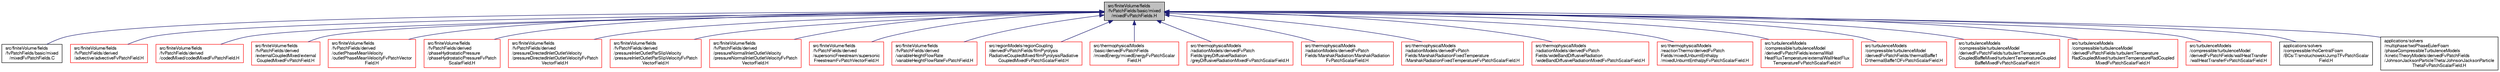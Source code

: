 digraph "src/finiteVolume/fields/fvPatchFields/basic/mixed/mixedFvPatchFields.H"
{
  bgcolor="transparent";
  edge [fontname="FreeSans",fontsize="10",labelfontname="FreeSans",labelfontsize="10"];
  node [fontname="FreeSans",fontsize="10",shape=record];
  Node188 [label="src/finiteVolume/fields\l/fvPatchFields/basic/mixed\l/mixedFvPatchFields.H",height=0.2,width=0.4,color="black", fillcolor="grey75", style="filled", fontcolor="black"];
  Node188 -> Node189 [dir="back",color="midnightblue",fontsize="10",style="solid",fontname="FreeSans"];
  Node189 [label="src/finiteVolume/fields\l/fvPatchFields/basic/mixed\l/mixedFvPatchFields.C",height=0.2,width=0.4,color="black",URL="$a01496.html"];
  Node188 -> Node190 [dir="back",color="midnightblue",fontsize="10",style="solid",fontname="FreeSans"];
  Node190 [label="src/finiteVolume/fields\l/fvPatchFields/derived\l/advective/advectiveFvPatchField.H",height=0.2,width=0.4,color="red",URL="$a01775.html"];
  Node188 -> Node198 [dir="back",color="midnightblue",fontsize="10",style="solid",fontname="FreeSans"];
  Node198 [label="src/finiteVolume/fields\l/fvPatchFields/derived\l/codedMixed/codedMixedFvPatchField.H",height=0.2,width=0.4,color="red",URL="$a01805.html"];
  Node188 -> Node202 [dir="back",color="midnightblue",fontsize="10",style="solid",fontname="FreeSans"];
  Node202 [label="src/finiteVolume/fields\l/fvPatchFields/derived\l/externalCoupledMixed/external\lCoupledMixedFvPatchField.H",height=0.2,width=0.4,color="red",URL="$a01826.html"];
  Node188 -> Node208 [dir="back",color="midnightblue",fontsize="10",style="solid",fontname="FreeSans"];
  Node208 [label="src/finiteVolume/fields\l/fvPatchFields/derived\l/outletPhaseMeanVelocity\l/outletPhaseMeanVelocityFvPatchVector\lField.H",height=0.2,width=0.4,color="red",URL="$a02141.html"];
  Node188 -> Node210 [dir="back",color="midnightblue",fontsize="10",style="solid",fontname="FreeSans"];
  Node210 [label="src/finiteVolume/fields\l/fvPatchFields/derived\l/phaseHydrostaticPressure\l/phaseHydrostaticPressureFvPatch\lScalarField.H",height=0.2,width=0.4,color="red",URL="$a02162.html"];
  Node188 -> Node212 [dir="back",color="midnightblue",fontsize="10",style="solid",fontname="FreeSans"];
  Node212 [label="src/finiteVolume/fields\l/fvPatchFields/derived\l/pressureDirectedInletOutletVelocity\l/pressureDirectedInletOutletVelocityFvPatch\lVectorField.H",height=0.2,width=0.4,color="red",URL="$a02168.html"];
  Node188 -> Node214 [dir="back",color="midnightblue",fontsize="10",style="solid",fontname="FreeSans"];
  Node214 [label="src/finiteVolume/fields\l/fvPatchFields/derived\l/pressureInletOutletParSlipVelocity\l/pressureInletOutletParSlipVelocityFvPatch\lVectorField.H",height=0.2,width=0.4,color="red",URL="$a02180.html"];
  Node188 -> Node216 [dir="back",color="midnightblue",fontsize="10",style="solid",fontname="FreeSans"];
  Node216 [label="src/finiteVolume/fields\l/fvPatchFields/derived\l/pressureNormalInletOutletVelocity\l/pressureNormalInletOutletVelocityFvPatch\lVectorField.H",height=0.2,width=0.4,color="red",URL="$a02204.html"];
  Node188 -> Node218 [dir="back",color="midnightblue",fontsize="10",style="solid",fontname="FreeSans"];
  Node218 [label="src/finiteVolume/fields\l/fvPatchFields/derived\l/supersonicFreestream/supersonic\lFreestreamFvPatchVectorField.H",height=0.2,width=0.4,color="red",URL="$a02249.html"];
  Node188 -> Node220 [dir="back",color="midnightblue",fontsize="10",style="solid",fontname="FreeSans"];
  Node220 [label="src/finiteVolume/fields\l/fvPatchFields/derived\l/variableHeightFlowRate\l/variableHeightFlowRateFvPatchField.H",height=0.2,width=0.4,color="red",URL="$a02423.html"];
  Node188 -> Node222 [dir="back",color="midnightblue",fontsize="10",style="solid",fontname="FreeSans"];
  Node222 [label="src/regionModels/regionCoupling\l/derivedFvPatchFields/filmPyrolysis\lRadiativeCoupledMixed/filmPyrolysisRadiative\lCoupledMixedFvPatchScalarField.H",height=0.2,width=0.4,color="red",URL="$a14063.html"];
  Node188 -> Node224 [dir="back",color="midnightblue",fontsize="10",style="solid",fontname="FreeSans"];
  Node224 [label="src/thermophysicalModels\l/basic/derivedFvPatchFields\l/mixedEnergy/mixedEnergyFvPatchScalar\lField.H",height=0.2,width=0.4,color="red",URL="$a15422.html"];
  Node188 -> Node228 [dir="back",color="midnightblue",fontsize="10",style="solid",fontname="FreeSans"];
  Node228 [label="src/thermophysicalModels\l/radiationModels/derivedFvPatch\lFields/greyDiffusiveRadiation\l/greyDiffusiveRadiationMixedFvPatchScalarField.H",height=0.2,width=0.4,color="red",URL="$a15917.html"];
  Node188 -> Node230 [dir="back",color="midnightblue",fontsize="10",style="solid",fontname="FreeSans"];
  Node230 [label="src/thermophysicalModels\l/radiationModels/derivedFvPatch\lFields/MarshakRadiation/MarshakRadiation\lFvPatchScalarField.H",height=0.2,width=0.4,color="red",URL="$a15929.html"];
  Node188 -> Node232 [dir="back",color="midnightblue",fontsize="10",style="solid",fontname="FreeSans"];
  Node232 [label="src/thermophysicalModels\l/radiationModels/derivedFvPatch\lFields/MarshakRadiationFixedTemperature\l/MarshakRadiationFixedTemperatureFvPatchScalarField.H",height=0.2,width=0.4,color="red",URL="$a15935.html"];
  Node188 -> Node234 [dir="back",color="midnightblue",fontsize="10",style="solid",fontname="FreeSans"];
  Node234 [label="src/thermophysicalModels\l/radiationModels/derivedFvPatch\lFields/wideBandDiffusiveRadiation\l/wideBandDiffusiveRadiationMixedFvPatchScalarField.H",height=0.2,width=0.4,color="red",URL="$a15947.html"];
  Node188 -> Node236 [dir="back",color="midnightblue",fontsize="10",style="solid",fontname="FreeSans"];
  Node236 [label="src/thermophysicalModels\l/reactionThermo/derivedFvPatch\lFields/mixedUnburntEnthalpy\l/mixedUnburntEnthalpyFvPatchScalarField.H",height=0.2,width=0.4,color="red",URL="$a16148.html"];
  Node188 -> Node239 [dir="back",color="midnightblue",fontsize="10",style="solid",fontname="FreeSans"];
  Node239 [label="src/turbulenceModels\l/compressible/turbulenceModel\l/derivedFvPatchFields/externalWall\lHeatFluxTemperature/externalWallHeatFlux\lTemperatureFvPatchScalarField.H",height=0.2,width=0.4,color="red",URL="$a17321.html"];
  Node188 -> Node241 [dir="back",color="midnightblue",fontsize="10",style="solid",fontname="FreeSans"];
  Node241 [label="src/turbulenceModels\l/compressible/turbulenceModel\l/derivedFvPatchFields/thermalBaffle1\lD/thermalBaffle1DFvPatchScalarField.H",height=0.2,width=0.4,color="red",URL="$a17333.html"];
  Node188 -> Node244 [dir="back",color="midnightblue",fontsize="10",style="solid",fontname="FreeSans"];
  Node244 [label="src/turbulenceModels\l/compressible/turbulenceModel\l/derivedFvPatchFields/turbulentTemperature\lCoupledBaffleMixed/turbulentTemperatureCoupled\lBaffleMixedFvPatchScalarField.H",height=0.2,width=0.4,color="red",URL="$a17357.html"];
  Node188 -> Node246 [dir="back",color="midnightblue",fontsize="10",style="solid",fontname="FreeSans"];
  Node246 [label="src/turbulenceModels\l/compressible/turbulenceModel\l/derivedFvPatchFields/turbulentTemperature\lRadCoupledMixed/turbulentTemperatureRadCoupled\lMixedFvPatchScalarField.H",height=0.2,width=0.4,color="red",URL="$a17363.html"];
  Node188 -> Node250 [dir="back",color="midnightblue",fontsize="10",style="solid",fontname="FreeSans"];
  Node250 [label="src/turbulenceModels\l/compressible/turbulenceModel\l/derivedFvPatchFields/wallHeatTransfer\l/wallHeatTransferFvPatchScalarField.H",height=0.2,width=0.4,color="red",URL="$a17369.html"];
  Node188 -> Node252 [dir="back",color="midnightblue",fontsize="10",style="solid",fontname="FreeSans"];
  Node252 [label="applications/solvers\l/compressible/rhoCentralFoam\l/BCs/T/smoluchowskiJumpTFvPatchScalar\lField.H",height=0.2,width=0.4,color="black",URL="$a19958.html"];
  Node188 -> Node253 [dir="back",color="midnightblue",fontsize="10",style="solid",fontname="FreeSans"];
  Node253 [label="applications/solvers\l/multiphase/twoPhaseEulerFoam\l/phaseCompressibleTurbulenceModels\l/kineticTheoryModels/derivedFvPatchFields\l/JohnsonJacksonParticleTheta/JohnsonJacksonParticle\lThetaFvPatchScalarField.H",height=0.2,width=0.4,color="black",URL="$a20843.html"];
}
